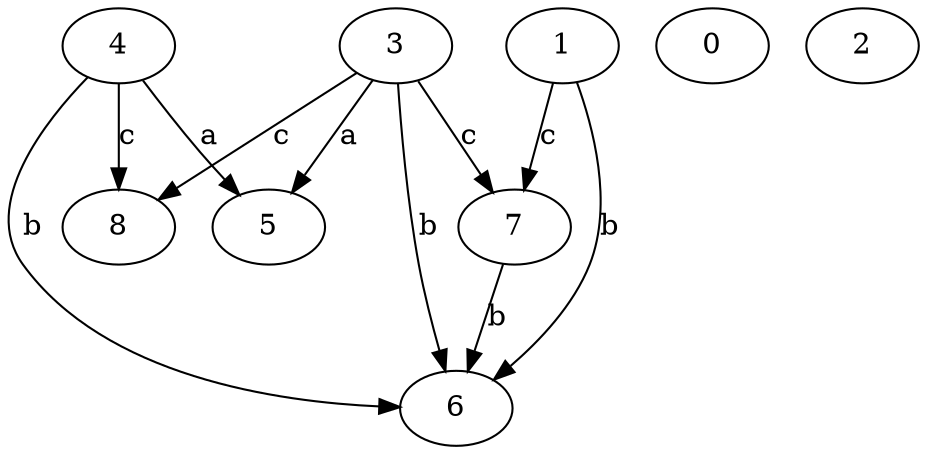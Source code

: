 strict digraph  {
4;
5;
0;
6;
1;
2;
3;
7;
8;
4 -> 5  [label=a];
4 -> 6  [label=b];
4 -> 8  [label=c];
1 -> 6  [label=b];
1 -> 7  [label=c];
3 -> 5  [label=a];
3 -> 6  [label=b];
3 -> 7  [label=c];
3 -> 8  [label=c];
7 -> 6  [label=b];
}
